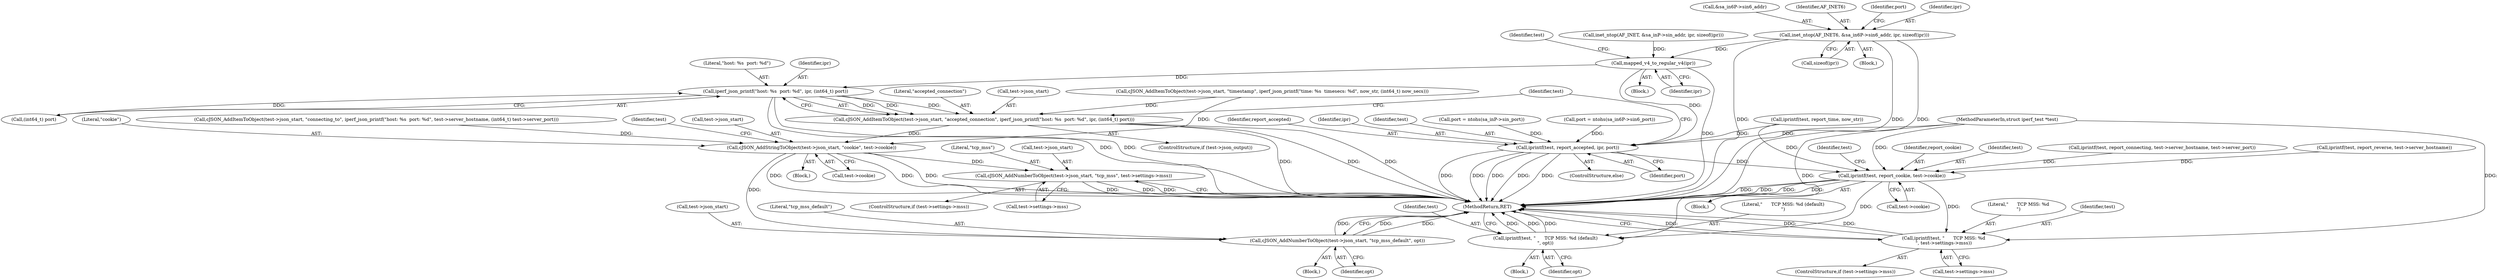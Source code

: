 digraph "0_iperf_91f2fa59e8ed80dfbf400add0164ee0e508e412a_49@pointer" {
"1000256" [label="(Call,inet_ntop(AF_INET6, &sa_in6P->sin6_addr, ipr, sizeof(ipr)))"];
"1000271" [label="(Call,mapped_v4_to_regular_v4(ipr))"];
"1000282" [label="(Call,iperf_json_printf(\"host: %s  port: %d\", ipr, (int64_t) port))"];
"1000277" [label="(Call,cJSON_AddItemToObject(test->json_start, \"accepted_connection\", iperf_json_printf(\"host: %s  port: %d\", ipr, (int64_t) port)))"];
"1000299" [label="(Call,cJSON_AddStringToObject(test->json_start, \"cookie\", test->cookie))"];
"1000322" [label="(Call,cJSON_AddNumberToObject(test->json_start, \"tcp_mss\", test->settings->mss))"];
"1000348" [label="(Call,cJSON_AddNumberToObject(test->json_start, \"tcp_mss_default\", opt))"];
"1000289" [label="(Call,iprintf(test, report_accepted, ipr, port))"];
"1000360" [label="(Call,iprintf(test, report_cookie, test->cookie))"];
"1000381" [label="(Call,iprintf(test, \"      TCP MSS: %d\n\", test->settings->mss))"];
"1000405" [label="(Call,iprintf(test, \"      TCP MSS: %d (default)\n\", opt))"];
"1000283" [label="(Literal,\"host: %s  port: %d\")"];
"1000204" [label="(Block,)"];
"1000258" [label="(Call,&sa_in6P->sin6_addr)"];
"1000361" [label="(Identifier,test)"];
"1000299" [label="(Call,cJSON_AddStringToObject(test->json_start, \"cookie\", test->cookie))"];
"1000288" [label="(ControlStructure,else)"];
"1000409" [label="(MethodReturn,RET)"];
"1000289" [label="(Call,iprintf(test, report_accepted, ipr, port))"];
"1000275" [label="(Identifier,test)"];
"1000359" [label="(Block,)"];
"1000265" [label="(Call,port = ntohs(sa_in6P->sin6_port))"];
"1000348" [label="(Call,cJSON_AddNumberToObject(test->json_start, \"tcp_mss_default\", opt))"];
"1000285" [label="(Call,(int64_t) port)"];
"1000291" [label="(Identifier,report_accepted)"];
"1000277" [label="(Call,cJSON_AddItemToObject(test->json_start, \"accepted_connection\", iperf_json_printf(\"host: %s  port: %d\", ipr, (int64_t) port)))"];
"1000263" [label="(Call,sizeof(ipr))"];
"1000184" [label="(Call,iprintf(test, report_connecting, test->server_hostname, test->server_port))"];
"1000383" [label="(Literal,\"      TCP MSS: %d\n\")"];
"1000390" [label="(Block,)"];
"1000296" [label="(Identifier,test)"];
"1000406" [label="(Identifier,test)"];
"1000152" [label="(Call,iprintf(test, report_time, now_str))"];
"1000381" [label="(Call,iprintf(test, \"      TCP MSS: %d\n\", test->settings->mss))"];
"1000333" [label="(Block,)"];
"1000257" [label="(Identifier,AF_INET6)"];
"1000292" [label="(Identifier,ipr)"];
"1000256" [label="(Call,inet_ntop(AF_INET6, &sa_in6P->sin6_addr, ipr, sizeof(ipr)))"];
"1000266" [label="(Identifier,port)"];
"1000272" [label="(Identifier,ipr)"];
"1000327" [label="(Call,test->settings->mss)"];
"1000408" [label="(Identifier,opt)"];
"1000311" [label="(Identifier,test)"];
"1000197" [label="(Call,iprintf(test, report_reverse, test->server_hostname))"];
"1000281" [label="(Literal,\"accepted_connection\")"];
"1000363" [label="(Call,test->cookie)"];
"1000249" [label="(Block,)"];
"1000375" [label="(ControlStructure,if (test->settings->mss))"];
"1000233" [label="(Call,inet_ntop(AF_INET, &sa_inP->sin_addr, ipr, sizeof(ipr)))"];
"1000370" [label="(Identifier,test)"];
"1000405" [label="(Call,iprintf(test, \"      TCP MSS: %d (default)\n\", opt))"];
"1000384" [label="(Call,test->settings->mss)"];
"1000382" [label="(Identifier,test)"];
"1000273" [label="(ControlStructure,if (test->json_output))"];
"1000290" [label="(Identifier,test)"];
"1000407" [label="(Literal,\"      TCP MSS: %d (default)\n\")"];
"1000101" [label="(MethodParameterIn,struct iperf_test *test)"];
"1000323" [label="(Call,test->json_start)"];
"1000284" [label="(Identifier,ipr)"];
"1000326" [label="(Literal,\"tcp_mss\")"];
"1000352" [label="(Literal,\"tcp_mss_default\")"];
"1000282" [label="(Call,iperf_json_printf(\"host: %s  port: %d\", ipr, (int64_t) port))"];
"1000242" [label="(Call,port = ntohs(sa_inP->sin_port))"];
"1000298" [label="(Block,)"];
"1000362" [label="(Identifier,report_cookie)"];
"1000271" [label="(Call,mapped_v4_to_regular_v4(ipr))"];
"1000349" [label="(Call,test->json_start)"];
"1000300" [label="(Call,test->json_start)"];
"1000303" [label="(Literal,\"cookie\")"];
"1000293" [label="(Identifier,port)"];
"1000304" [label="(Call,test->cookie)"];
"1000360" [label="(Call,iprintf(test, report_cookie, test->cookie))"];
"1000278" [label="(Call,test->json_start)"];
"1000353" [label="(Identifier,opt)"];
"1000322" [label="(Call,cJSON_AddNumberToObject(test->json_start, \"tcp_mss\", test->settings->mss))"];
"1000316" [label="(ControlStructure,if (test->settings->mss))"];
"1000167" [label="(Call,cJSON_AddItemToObject(test->json_start, \"connecting_to\", iperf_json_printf(\"host: %s  port: %d\", test->server_hostname, (int64_t) test->server_port)))"];
"1000262" [label="(Identifier,ipr)"];
"1000136" [label="(Call,cJSON_AddItemToObject(test->json_start, \"timestamp\", iperf_json_printf(\"time: %s  timesecs: %d\", now_str, (int64_t) now_secs)))"];
"1000256" -> "1000249"  [label="AST: "];
"1000256" -> "1000263"  [label="CFG: "];
"1000257" -> "1000256"  [label="AST: "];
"1000258" -> "1000256"  [label="AST: "];
"1000262" -> "1000256"  [label="AST: "];
"1000263" -> "1000256"  [label="AST: "];
"1000266" -> "1000256"  [label="CFG: "];
"1000256" -> "1000409"  [label="DDG: "];
"1000256" -> "1000409"  [label="DDG: "];
"1000256" -> "1000409"  [label="DDG: "];
"1000256" -> "1000271"  [label="DDG: "];
"1000271" -> "1000204"  [label="AST: "];
"1000271" -> "1000272"  [label="CFG: "];
"1000272" -> "1000271"  [label="AST: "];
"1000275" -> "1000271"  [label="CFG: "];
"1000271" -> "1000409"  [label="DDG: "];
"1000233" -> "1000271"  [label="DDG: "];
"1000271" -> "1000282"  [label="DDG: "];
"1000271" -> "1000289"  [label="DDG: "];
"1000282" -> "1000277"  [label="AST: "];
"1000282" -> "1000285"  [label="CFG: "];
"1000283" -> "1000282"  [label="AST: "];
"1000284" -> "1000282"  [label="AST: "];
"1000285" -> "1000282"  [label="AST: "];
"1000277" -> "1000282"  [label="CFG: "];
"1000282" -> "1000409"  [label="DDG: "];
"1000282" -> "1000409"  [label="DDG: "];
"1000282" -> "1000277"  [label="DDG: "];
"1000282" -> "1000277"  [label="DDG: "];
"1000282" -> "1000277"  [label="DDG: "];
"1000285" -> "1000282"  [label="DDG: "];
"1000277" -> "1000273"  [label="AST: "];
"1000278" -> "1000277"  [label="AST: "];
"1000281" -> "1000277"  [label="AST: "];
"1000296" -> "1000277"  [label="CFG: "];
"1000277" -> "1000409"  [label="DDG: "];
"1000277" -> "1000409"  [label="DDG: "];
"1000277" -> "1000409"  [label="DDG: "];
"1000136" -> "1000277"  [label="DDG: "];
"1000277" -> "1000299"  [label="DDG: "];
"1000299" -> "1000298"  [label="AST: "];
"1000299" -> "1000304"  [label="CFG: "];
"1000300" -> "1000299"  [label="AST: "];
"1000303" -> "1000299"  [label="AST: "];
"1000304" -> "1000299"  [label="AST: "];
"1000311" -> "1000299"  [label="CFG: "];
"1000299" -> "1000409"  [label="DDG: "];
"1000299" -> "1000409"  [label="DDG: "];
"1000299" -> "1000409"  [label="DDG: "];
"1000167" -> "1000299"  [label="DDG: "];
"1000136" -> "1000299"  [label="DDG: "];
"1000299" -> "1000322"  [label="DDG: "];
"1000299" -> "1000348"  [label="DDG: "];
"1000322" -> "1000316"  [label="AST: "];
"1000322" -> "1000327"  [label="CFG: "];
"1000323" -> "1000322"  [label="AST: "];
"1000326" -> "1000322"  [label="AST: "];
"1000327" -> "1000322"  [label="AST: "];
"1000409" -> "1000322"  [label="CFG: "];
"1000322" -> "1000409"  [label="DDG: "];
"1000322" -> "1000409"  [label="DDG: "];
"1000322" -> "1000409"  [label="DDG: "];
"1000348" -> "1000333"  [label="AST: "];
"1000348" -> "1000353"  [label="CFG: "];
"1000349" -> "1000348"  [label="AST: "];
"1000352" -> "1000348"  [label="AST: "];
"1000353" -> "1000348"  [label="AST: "];
"1000409" -> "1000348"  [label="CFG: "];
"1000348" -> "1000409"  [label="DDG: "];
"1000348" -> "1000409"  [label="DDG: "];
"1000348" -> "1000409"  [label="DDG: "];
"1000289" -> "1000288"  [label="AST: "];
"1000289" -> "1000293"  [label="CFG: "];
"1000290" -> "1000289"  [label="AST: "];
"1000291" -> "1000289"  [label="AST: "];
"1000292" -> "1000289"  [label="AST: "];
"1000293" -> "1000289"  [label="AST: "];
"1000296" -> "1000289"  [label="CFG: "];
"1000289" -> "1000409"  [label="DDG: "];
"1000289" -> "1000409"  [label="DDG: "];
"1000289" -> "1000409"  [label="DDG: "];
"1000289" -> "1000409"  [label="DDG: "];
"1000289" -> "1000409"  [label="DDG: "];
"1000152" -> "1000289"  [label="DDG: "];
"1000101" -> "1000289"  [label="DDG: "];
"1000265" -> "1000289"  [label="DDG: "];
"1000242" -> "1000289"  [label="DDG: "];
"1000289" -> "1000360"  [label="DDG: "];
"1000360" -> "1000359"  [label="AST: "];
"1000360" -> "1000363"  [label="CFG: "];
"1000361" -> "1000360"  [label="AST: "];
"1000362" -> "1000360"  [label="AST: "];
"1000363" -> "1000360"  [label="AST: "];
"1000370" -> "1000360"  [label="CFG: "];
"1000360" -> "1000409"  [label="DDG: "];
"1000360" -> "1000409"  [label="DDG: "];
"1000360" -> "1000409"  [label="DDG: "];
"1000360" -> "1000409"  [label="DDG: "];
"1000184" -> "1000360"  [label="DDG: "];
"1000152" -> "1000360"  [label="DDG: "];
"1000197" -> "1000360"  [label="DDG: "];
"1000101" -> "1000360"  [label="DDG: "];
"1000360" -> "1000381"  [label="DDG: "];
"1000360" -> "1000405"  [label="DDG: "];
"1000381" -> "1000375"  [label="AST: "];
"1000381" -> "1000384"  [label="CFG: "];
"1000382" -> "1000381"  [label="AST: "];
"1000383" -> "1000381"  [label="AST: "];
"1000384" -> "1000381"  [label="AST: "];
"1000409" -> "1000381"  [label="CFG: "];
"1000381" -> "1000409"  [label="DDG: "];
"1000381" -> "1000409"  [label="DDG: "];
"1000381" -> "1000409"  [label="DDG: "];
"1000101" -> "1000381"  [label="DDG: "];
"1000405" -> "1000390"  [label="AST: "];
"1000405" -> "1000408"  [label="CFG: "];
"1000406" -> "1000405"  [label="AST: "];
"1000407" -> "1000405"  [label="AST: "];
"1000408" -> "1000405"  [label="AST: "];
"1000409" -> "1000405"  [label="CFG: "];
"1000405" -> "1000409"  [label="DDG: "];
"1000405" -> "1000409"  [label="DDG: "];
"1000405" -> "1000409"  [label="DDG: "];
"1000101" -> "1000405"  [label="DDG: "];
}
